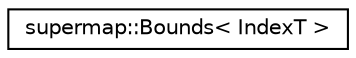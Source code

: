 digraph "Graphical Class Hierarchy"
{
 // LATEX_PDF_SIZE
  edge [fontname="Helvetica",fontsize="10",labelfontname="Helvetica",labelfontsize="10"];
  node [fontname="Helvetica",fontsize="10",shape=record];
  rankdir="LR";
  Node0 [label="supermap::Bounds\< IndexT \>",height=0.2,width=0.4,color="black", fillcolor="white", style="filled",URL="$structsupermap_1_1Bounds.html",tooltip="Any min-max bounds."];
}
